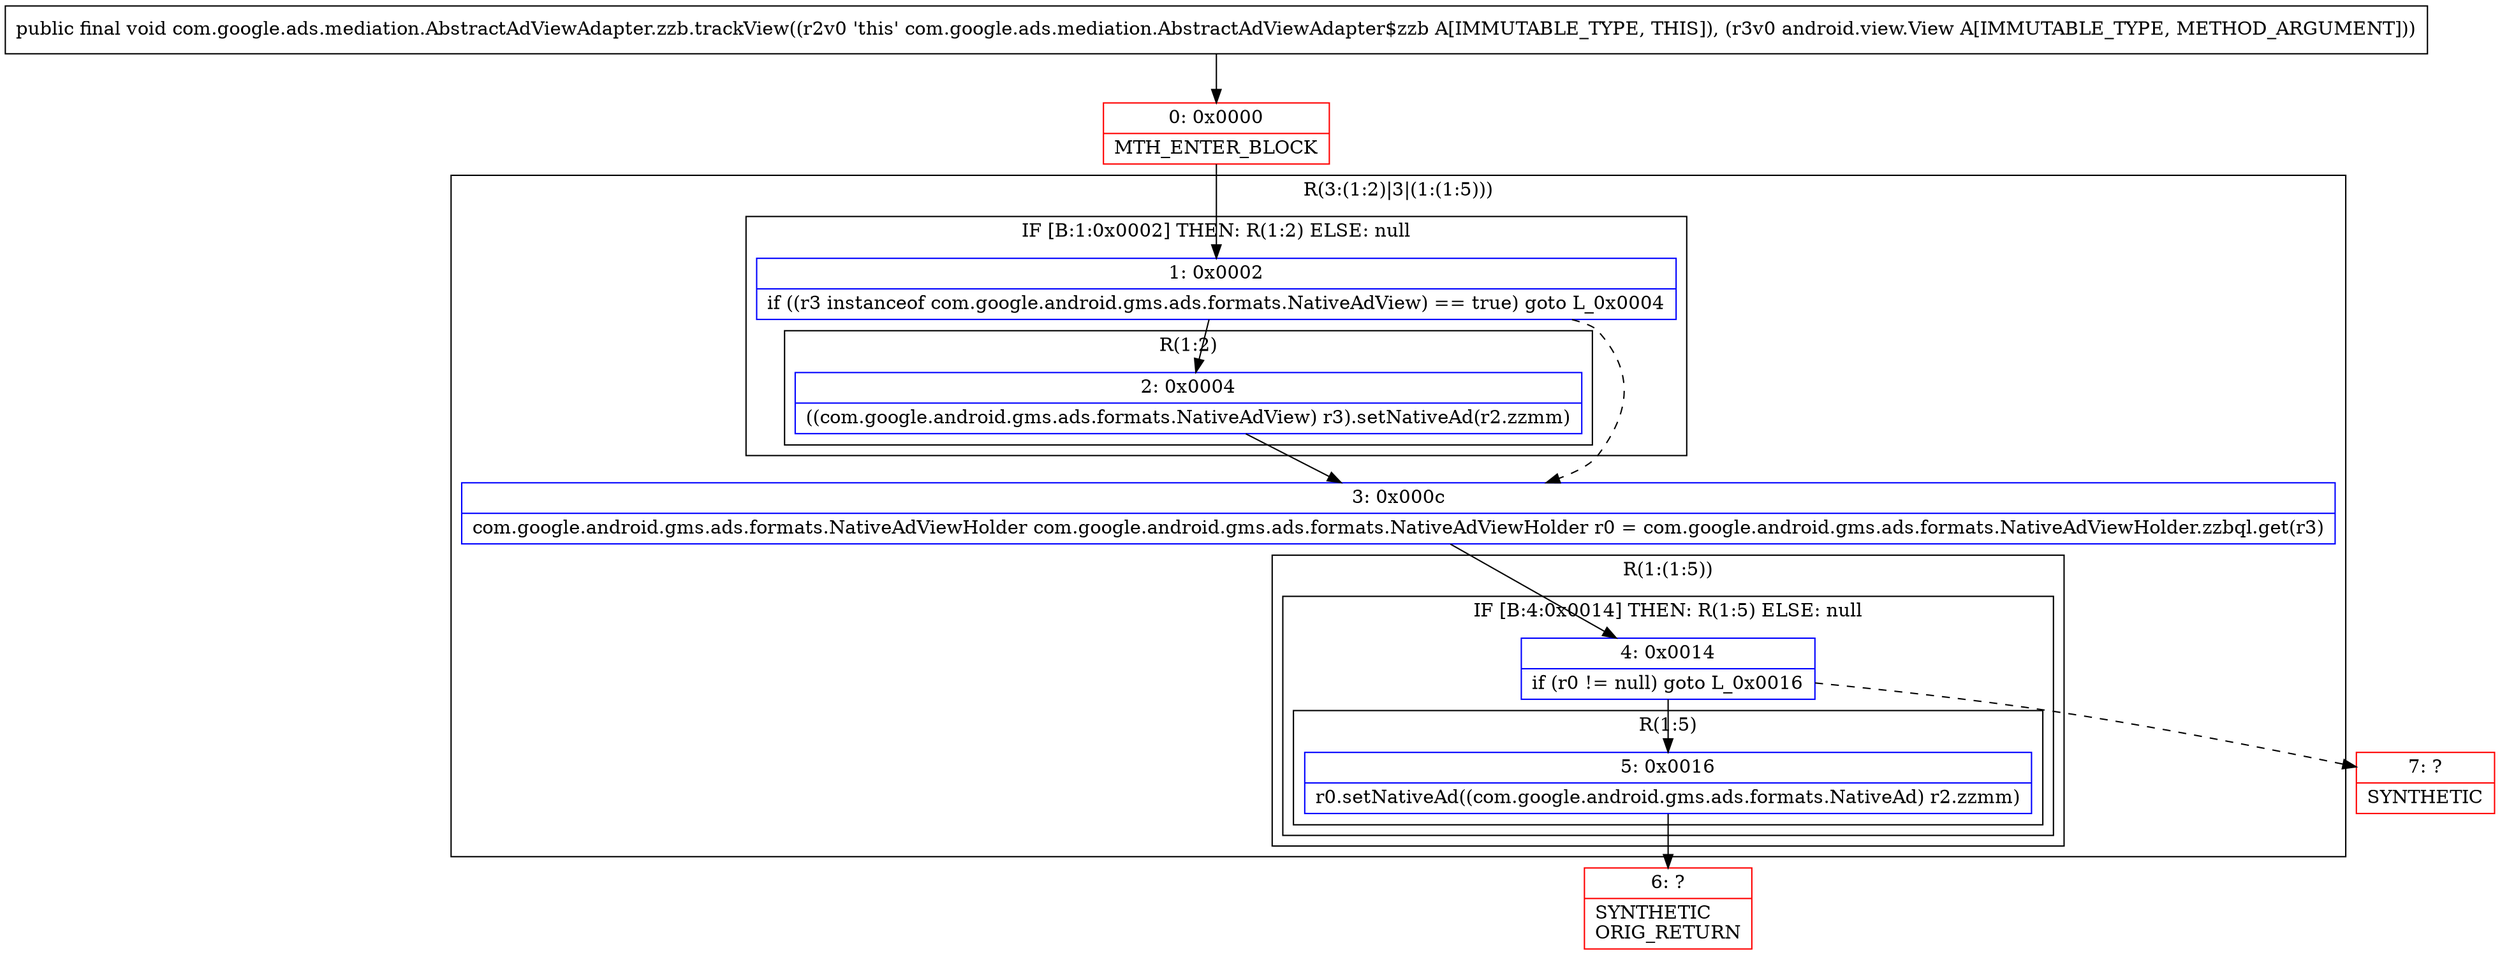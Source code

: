 digraph "CFG forcom.google.ads.mediation.AbstractAdViewAdapter.zzb.trackView(Landroid\/view\/View;)V" {
subgraph cluster_Region_100150433 {
label = "R(3:(1:2)|3|(1:(1:5)))";
node [shape=record,color=blue];
subgraph cluster_IfRegion_1475309701 {
label = "IF [B:1:0x0002] THEN: R(1:2) ELSE: null";
node [shape=record,color=blue];
Node_1 [shape=record,label="{1\:\ 0x0002|if ((r3 instanceof com.google.android.gms.ads.formats.NativeAdView) == true) goto L_0x0004\l}"];
subgraph cluster_Region_1978445711 {
label = "R(1:2)";
node [shape=record,color=blue];
Node_2 [shape=record,label="{2\:\ 0x0004|((com.google.android.gms.ads.formats.NativeAdView) r3).setNativeAd(r2.zzmm)\l}"];
}
}
Node_3 [shape=record,label="{3\:\ 0x000c|com.google.android.gms.ads.formats.NativeAdViewHolder com.google.android.gms.ads.formats.NativeAdViewHolder r0 = com.google.android.gms.ads.formats.NativeAdViewHolder.zzbql.get(r3)\l}"];
subgraph cluster_Region_1033556330 {
label = "R(1:(1:5))";
node [shape=record,color=blue];
subgraph cluster_IfRegion_541366527 {
label = "IF [B:4:0x0014] THEN: R(1:5) ELSE: null";
node [shape=record,color=blue];
Node_4 [shape=record,label="{4\:\ 0x0014|if (r0 != null) goto L_0x0016\l}"];
subgraph cluster_Region_604472343 {
label = "R(1:5)";
node [shape=record,color=blue];
Node_5 [shape=record,label="{5\:\ 0x0016|r0.setNativeAd((com.google.android.gms.ads.formats.NativeAd) r2.zzmm)\l}"];
}
}
}
}
Node_0 [shape=record,color=red,label="{0\:\ 0x0000|MTH_ENTER_BLOCK\l}"];
Node_6 [shape=record,color=red,label="{6\:\ ?|SYNTHETIC\lORIG_RETURN\l}"];
Node_7 [shape=record,color=red,label="{7\:\ ?|SYNTHETIC\l}"];
MethodNode[shape=record,label="{public final void com.google.ads.mediation.AbstractAdViewAdapter.zzb.trackView((r2v0 'this' com.google.ads.mediation.AbstractAdViewAdapter$zzb A[IMMUTABLE_TYPE, THIS]), (r3v0 android.view.View A[IMMUTABLE_TYPE, METHOD_ARGUMENT])) }"];
MethodNode -> Node_0;
Node_1 -> Node_2;
Node_1 -> Node_3[style=dashed];
Node_2 -> Node_3;
Node_3 -> Node_4;
Node_4 -> Node_5;
Node_4 -> Node_7[style=dashed];
Node_5 -> Node_6;
Node_0 -> Node_1;
}

